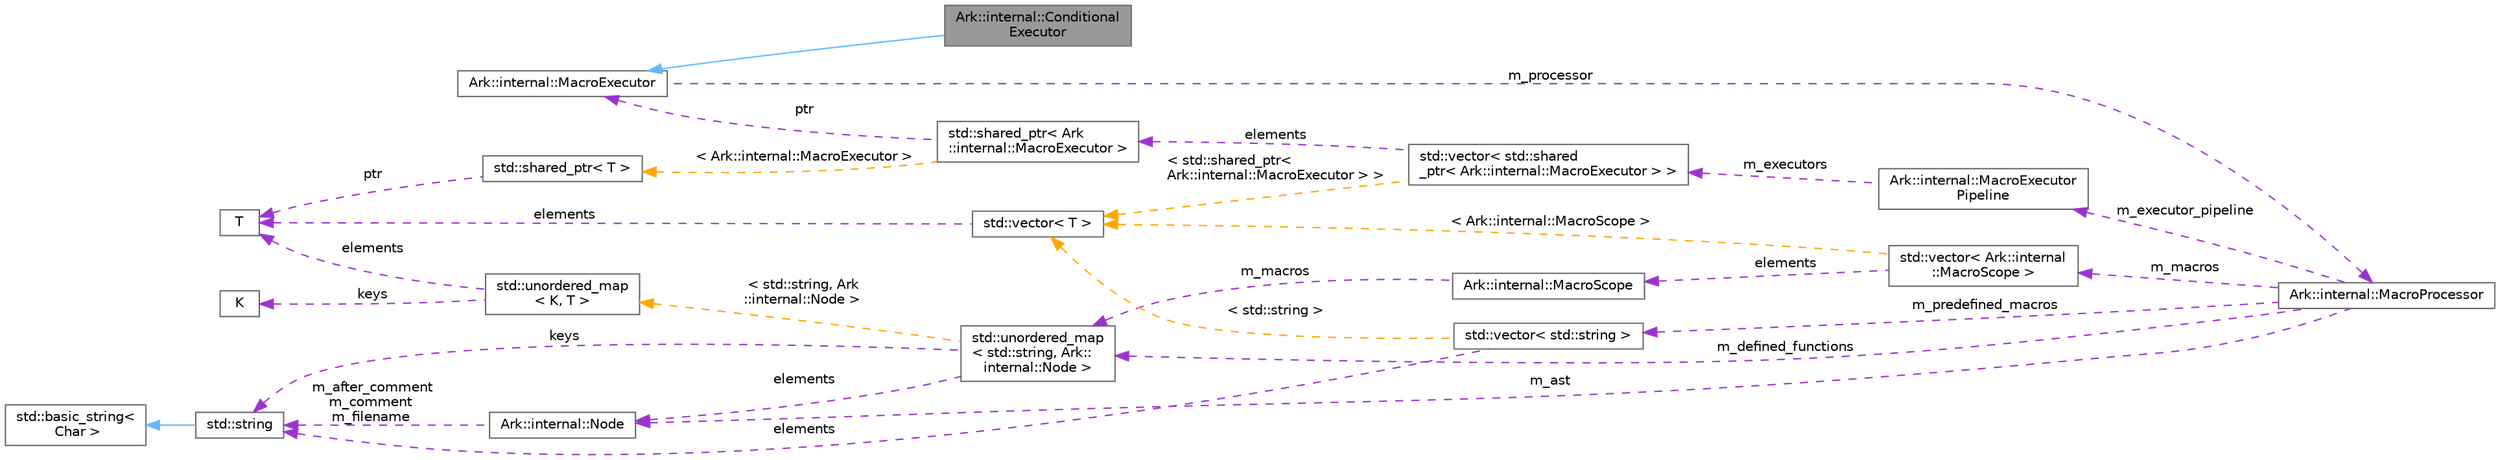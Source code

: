 digraph "Ark::internal::ConditionalExecutor"
{
 // INTERACTIVE_SVG=YES
 // LATEX_PDF_SIZE
  bgcolor="transparent";
  edge [fontname=Helvetica,fontsize=10,labelfontname=Helvetica,labelfontsize=10];
  node [fontname=Helvetica,fontsize=10,shape=box,height=0.2,width=0.4];
  rankdir="LR";
  Node1 [label="Ark::internal::Conditional\lExecutor",height=0.2,width=0.4,color="gray40", fillcolor="grey60", style="filled", fontcolor="black",tooltip="Handles Conditional macros."];
  Node2 -> Node1 [dir="back",color="steelblue1",style="solid"];
  Node2 [label="Ark::internal::MacroExecutor",height=0.2,width=0.4,color="gray40", fillcolor="white", style="filled",URL="$d5/d8f/classArk_1_1internal_1_1MacroExecutor.html",tooltip="A class that applies macros in a Node."];
  Node3 -> Node2 [dir="back",color="darkorchid3",style="dashed",label=" m_processor" ];
  Node3 [label="Ark::internal::MacroProcessor",height=0.2,width=0.4,color="gray40", fillcolor="white", style="filled",URL="$d5/db5/classArk_1_1internal_1_1MacroProcessor.html",tooltip="The class handling the macros definitions and calls, given an AST."];
  Node4 -> Node3 [dir="back",color="darkorchid3",style="dashed",label=" m_ast" ];
  Node4 [label="Ark::internal::Node",height=0.2,width=0.4,color="gray40", fillcolor="white", style="filled",URL="$dc/d9e/classArk_1_1internal_1_1Node.html",tooltip="A node of an Abstract Syntax Tree for ArkScript."];
  Node5 -> Node4 [dir="back",color="darkorchid3",style="dashed",label=" m_after_comment\nm_comment\nm_filename" ];
  Node5 [label="std::string",height=0.2,width=0.4,color="gray40", fillcolor="white", style="filled",tooltip=" "];
  Node6 -> Node5 [dir="back",color="steelblue1",style="solid"];
  Node6 [label="std::basic_string\<\l Char \>",height=0.2,width=0.4,color="gray40", fillcolor="white", style="filled",tooltip=" "];
  Node7 -> Node3 [dir="back",color="darkorchid3",style="dashed",label=" m_macros" ];
  Node7 [label="std::vector\< Ark::internal\l::MacroScope \>",height=0.2,width=0.4,color="gray40", fillcolor="white", style="filled",tooltip=" "];
  Node8 -> Node7 [dir="back",color="darkorchid3",style="dashed",label=" elements" ];
  Node8 [label="Ark::internal::MacroScope",height=0.2,width=0.4,color="gray40", fillcolor="white", style="filled",URL="$d6/d42/classArk_1_1internal_1_1MacroScope.html",tooltip=" "];
  Node9 -> Node8 [dir="back",color="darkorchid3",style="dashed",label=" m_macros" ];
  Node9 [label="std::unordered_map\l\< std::string, Ark::\linternal::Node \>",height=0.2,width=0.4,color="gray40", fillcolor="white", style="filled",tooltip=" "];
  Node5 -> Node9 [dir="back",color="darkorchid3",style="dashed",label=" keys" ];
  Node4 -> Node9 [dir="back",color="darkorchid3",style="dashed",label=" elements" ];
  Node10 -> Node9 [dir="back",color="orange",style="dashed",label=" \< std::string, Ark\l::internal::Node \>" ];
  Node10 [label="std::unordered_map\l\< K, T \>",height=0.2,width=0.4,color="gray40", fillcolor="white", style="filled",tooltip=" "];
  Node11 -> Node10 [dir="back",color="darkorchid3",style="dashed",label=" keys" ];
  Node11 [label="K",height=0.2,width=0.4,color="gray40", fillcolor="white", style="filled",tooltip=" "];
  Node12 -> Node10 [dir="back",color="darkorchid3",style="dashed",label=" elements" ];
  Node12 [label="T",height=0.2,width=0.4,color="gray40", fillcolor="white", style="filled",tooltip=" "];
  Node13 -> Node7 [dir="back",color="orange",style="dashed",label=" \< Ark::internal::MacroScope \>" ];
  Node13 [label="std::vector\< T \>",height=0.2,width=0.4,color="gray40", fillcolor="white", style="filled",tooltip=" "];
  Node12 -> Node13 [dir="back",color="darkorchid3",style="dashed",label=" elements" ];
  Node14 -> Node3 [dir="back",color="darkorchid3",style="dashed",label=" m_executor_pipeline" ];
  Node14 [label="Ark::internal::MacroExecutor\lPipeline",height=0.2,width=0.4,color="gray40", fillcolor="white", style="filled",URL="$d7/d22/classArk_1_1internal_1_1MacroExecutorPipeline.html",tooltip="The class that initializes the MacroExecutors."];
  Node15 -> Node14 [dir="back",color="darkorchid3",style="dashed",label=" m_executors" ];
  Node15 [label="std::vector\< std::shared\l_ptr\< Ark::internal::MacroExecutor \> \>",height=0.2,width=0.4,color="gray40", fillcolor="white", style="filled",tooltip=" "];
  Node16 -> Node15 [dir="back",color="darkorchid3",style="dashed",label=" elements" ];
  Node16 [label="std::shared_ptr\< Ark\l::internal::MacroExecutor \>",height=0.2,width=0.4,color="gray40", fillcolor="white", style="filled",tooltip=" "];
  Node2 -> Node16 [dir="back",color="darkorchid3",style="dashed",label=" ptr" ];
  Node17 -> Node16 [dir="back",color="orange",style="dashed",label=" \< Ark::internal::MacroExecutor \>" ];
  Node17 [label="std::shared_ptr\< T \>",height=0.2,width=0.4,color="gray40", fillcolor="white", style="filled",tooltip=" "];
  Node12 -> Node17 [dir="back",color="darkorchid3",style="dashed",label=" ptr" ];
  Node13 -> Node15 [dir="back",color="orange",style="dashed",label=" \< std::shared_ptr\<\l Ark::internal::MacroExecutor \> \>" ];
  Node18 -> Node3 [dir="back",color="darkorchid3",style="dashed",label=" m_predefined_macros" ];
  Node18 [label="std::vector\< std::string \>",height=0.2,width=0.4,color="gray40", fillcolor="white", style="filled",tooltip=" "];
  Node5 -> Node18 [dir="back",color="darkorchid3",style="dashed",label=" elements" ];
  Node13 -> Node18 [dir="back",color="orange",style="dashed",label=" \< std::string \>" ];
  Node9 -> Node3 [dir="back",color="darkorchid3",style="dashed",label=" m_defined_functions" ];
}

